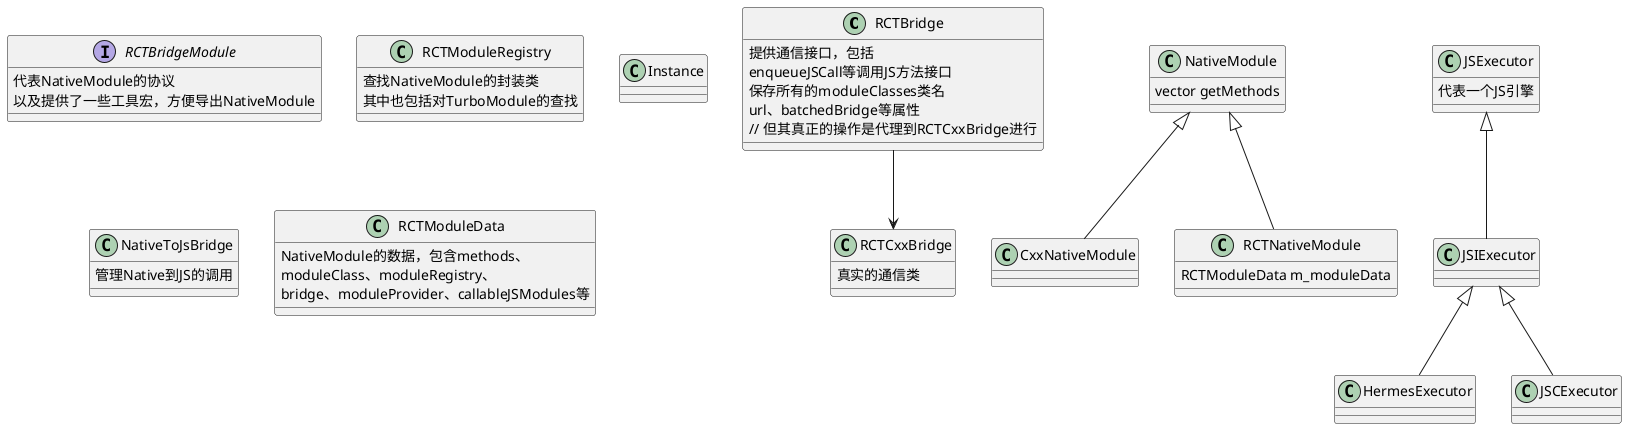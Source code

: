 @startuml 类图

' https://plantuml.com/zh/class-diagram

class RCTBridge {
    提供通信接口，包括
    enqueueJSCall等调用JS方法接口
    保存所有的moduleClasses类名
    url、batchedBridge等属性
    // 但其真正的操作是代理到RCTCxxBridge进行
}

class RCTCxxBridge {
    真实的通信类
}

RCTBridge --> RCTCxxBridge

interface RCTBridgeModule {
    代表NativeModule的协议
    以及提供了一些工具宏，方便导出NativeModule
}

class RCTModuleRegistry {
    查找NativeModule的封装类
    其中也包括对TurboModule的查找
}

class Instance {

}

class NativeToJsBridge {
    管理Native到JS的调用
}

class RCTModuleData {
    NativeModule的数据，包含methods、
    moduleClass、moduleRegistry、
    bridge、moduleProvider、callableJSModules等
}

class NativeModule {
    vector getMethods
}
class CxxNativeModule {

}
class RCTNativeModule {
    RCTModuleData m_moduleData
}
NativeModule <|-- CxxNativeModule
NativeModule <|-- RCTNativeModule


class JSExecutor {
    代表一个JS引擎
}

class JSIExecutor {

}

JSExecutor <|-- JSIExecutor
JSIExecutor <|-- HermesExecutor
JSIExecutor <|-- JSCExecutor

@enduml
